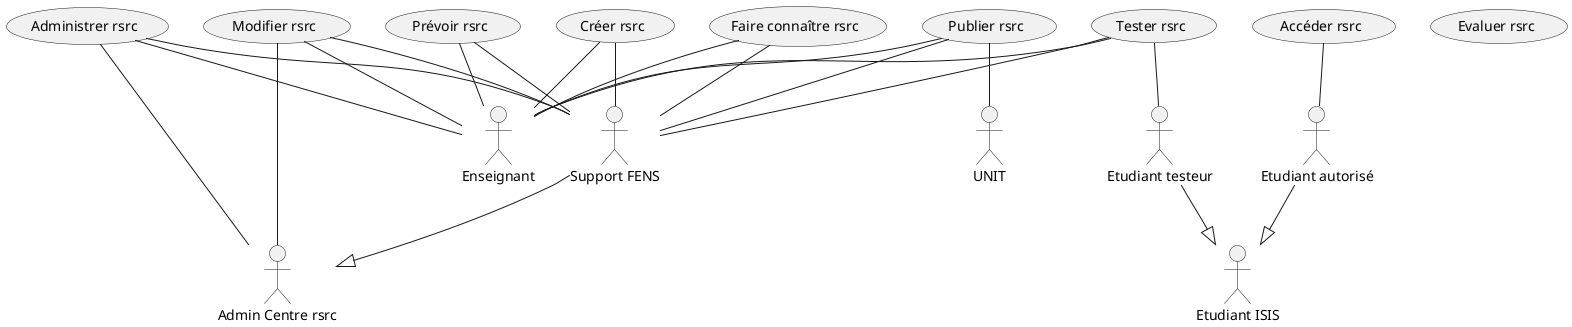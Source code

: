 @startuml

actor Enseignant as ENS
actor :Admin Centre rsrc: as ADMIN
actor :Support FENS: as FENS
actor :Etudiant ISIS: as ETUD
actor :Etudiant testeur: as ETUD_TEST
actor :Etudiant autorisé: as ETUD_AUTORISE
actor UNIT

ETUD_TEST --|> ETUD
ETUD_AUTORISE --|> ETUD
FENS --|> ADMIN

(Prévoir rsrc) as (PREVOIR)
(Créer rsrc) as (CREER)
(Tester rsrc) as (TESTER)
(Publier rsrc) as (PUBLIER)
(Faire connaître rsrc) as (FAIRE_CONNAITRE)
(Modifier rsrc) as (MODIFIER)
(Administrer rsrc) as (ADMINISTRER)
(Accéder rsrc) as (ACCEDER)
(Evaluer rsrc) as (EVALUER)

(PREVOIR) -- ENS
(PREVOIR) -- FENS
(CREER) -- ENS
(CREER) -- FENS
(TESTER) -- ENS
(TESTER) -- FENS
(TESTER) -- ETUD_TEST
(PUBLIER) -- ENS
(PUBLIER) -- FENS
(PUBLIER) -- UNIT
(FAIRE_CONNAITRE) -- ENS
(FAIRE_CONNAITRE) -- FENS
(MODIFIER) -- ENS
(MODIFIER) -- FENS
(MODIFIER) -- ADMIN
(ADMINISTRER) -- ENS
(ADMINISTRER) -- FENS
(ADMINISTRER) -- ADMIN
(ACCEDER) -- ETUD_AUTORISE



@enduml
